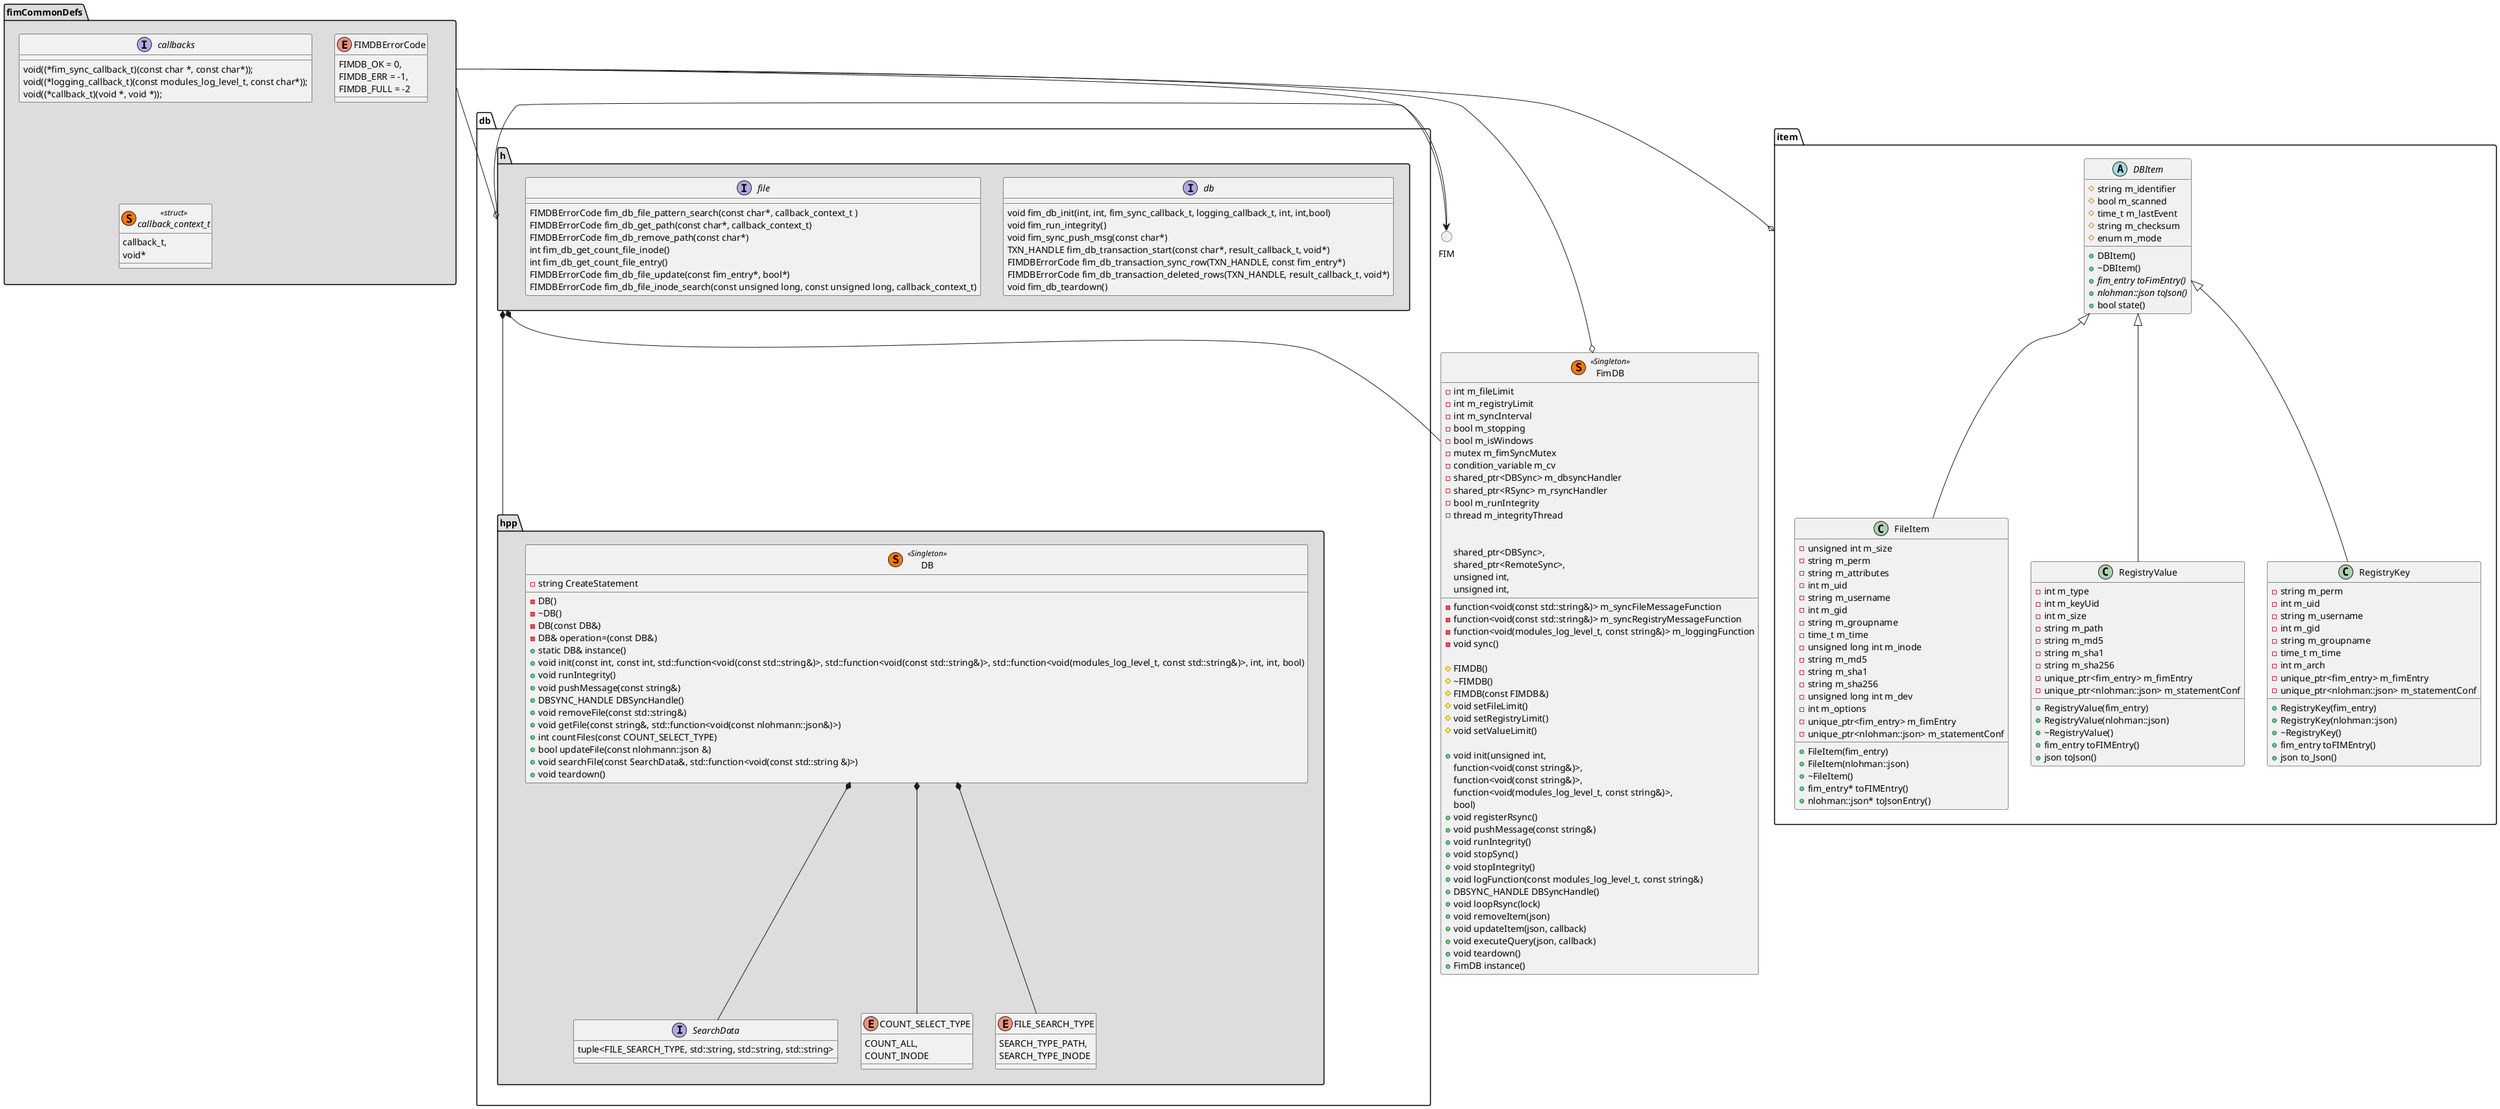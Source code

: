 @startuml db_class

package "fimCommonDefs" <<Folder>> #DDDDDD{
    interface callbacks{
        void((*fim_sync_callback_t)(const char *, const char*));
        void((*logging_callback_t)(const modules_log_level_t, const char*));
        void((*callback_t)(void *, void *));
    }
    enum FIMDBErrorCode {
        FIMDB_OK = 0,
        FIMDB_ERR = -1,
        FIMDB_FULL = -2
    }
    interface callback_context_t <<(S,#FF7700) struct>>{
        callback_t,
        void*
    }
}
package "item" <<Folder>> {
    abstract DBItem {
        # string m_identifier
        # bool m_scanned
        # time_t m_lastEvent
        # string m_checksum
        # enum m_mode

        + DBItem()
        + ~DBItem()
        + {abstract} fim_entry toFimEntry()
        + {abstract} nlohman::json toJson()
        + bool state()
    }

    class FileItem {
        - unsigned int m_size
        - string m_perm
        - string m_attributes
        - int m_uid
        - string m_username
        - int m_gid
        - string m_groupname
        - time_t m_time
        - unsigned long int m_inode
        - string m_md5
        - string m_sha1
        - string m_sha256
        - unsigned long int m_dev
        - int m_options
        - unique_ptr<fim_entry> m_fimEntry
        - unique_ptr<nlohman::json> m_statementConf

        + FileItem(fim_entry)
        + FileItem(nlohman::json)
        + ~FileItem()
        + fim_entry* toFIMEntry()
        + nlohman::json* toJsonEntry()
    }
    class "RegistryValue" {
        - int m_type
        - int m_keyUid
        - int m_size
        - string m_path
        - string m_md5
        - string m_sha1
        - string m_sha256
        - unique_ptr<fim_entry> m_fimEntry
        - unique_ptr<nlohman::json> m_statementConf

        + RegistryValue(fim_entry)
        + RegistryValue(nlohman::json)
        + ~RegistryValue()
        + fim_entry toFIMEntry()
        + json toJson()
    }
    class "RegistryKey" {
        - string m_perm
        - int m_uid
        - string m_username
        - int m_gid
        - string m_groupname
        - time_t m_time
        - int m_arch
        - unique_ptr<fim_entry> m_fimEntry
        - unique_ptr<nlohman::json> m_statementConf

        + RegistryKey(fim_entry)
        + RegistryKey(nlohman::json)
        + ~RegistryKey()
        + fim_entry toFIMEntry()
        + json to_Json()
    }
    DBItem <|-- FileItem
    DBItem <|-- RegistryValue
    DBItem <|-- RegistryKey
}
class "FimDB"  <<(S,#FF7700) Singleton>> {
    - int m_fileLimit
    - int m_registryLimit
    - int m_syncInterval
    - bool m_stopping
    - bool m_isWindows
    - mutex m_fimSyncMutex
    - condition_variable m_cv
    - shared_ptr<DBSync> m_dbsyncHandler
    - shared_ptr<RSync> m_rsyncHandler
    - function<void(const std::string&)> m_syncFileMessageFunction
    - function<void(const std::string&)> m_syncRegistryMessageFunction
    - function<void(modules_log_level_t, const string&)> m_loggingFunction
    - bool m_runIntegrity
    - thread m_integrityThread
    - void sync()

    # FIMDB()
    # ~FIMDB()
    # FIMDB(const FIMDB&)
    # void setFileLimit()
    # void setRegistryLimit()
    # void setValueLimit()

    + void init(unsigned int,
                function<void(const string&)>,
                function<void(const string&)>,
                function<void(modules_log_level_t, const string&)>,
                shared_ptr<DBSync>,
                shared_ptr<RemoteSync>,
                unsigned int,
                unsigned int,
                bool)
    + void registerRsync()
    + void pushMessage(const string&)
    + void runIntegrity()
    + void stopSync()
    + void stopIntegrity()
    + void logFunction(const modules_log_level_t, const string&)
    + DBSYNC_HANDLE DBSyncHandle()
    + void loopRsync(lock)
    + void removeItem(json)
    + void updateItem(json, callback)
    + void executeQuery(json, callback)
    + void teardown()
    + FimDB instance()
}
package "db.hpp" <<Folder>> #DDDDDD{
    class DB <<(S,#FF7700) Singleton>>{
        - DB()
        - ~DB()
        - DB(const DB&)
        - DB& operation=(const DB&)
        - string CreateStatement

        + static DB& instance()
        + void init(const int, const int, std::function<void(const std::string&)>, std::function<void(const std::string&)>, std::function<void(modules_log_level_t, const std::string&)>, int, int, bool)
        + void runIntegrity()
        + void pushMessage(const string&)
        + DBSYNC_HANDLE DBSyncHandle()
        + void removeFile(const std::string&)
        + void getFile(const string&, std::function<void(const nlohmann::json&)>)
        + int countFiles(const COUNT_SELECT_TYPE)
        + bool updateFile(const nlohmann::json &)
        + void searchFile(const SearchData&, std::function<void(const std::string &)>)
        + void teardown()
    }
    interface SearchData{
        tuple<FILE_SEARCH_TYPE, std::string, std::string, std::string>
    }
    enum COUNT_SELECT_TYPE {
        COUNT_ALL,
        COUNT_INODE
    }
    enum FILE_SEARCH_TYPE {
        SEARCH_TYPE_PATH,
        SEARCH_TYPE_INODE
    }
    DB *-- SearchData
    DB *-- COUNT_SELECT_TYPE
    DB *-- FILE_SEARCH_TYPE
}
package "db.h" <<Folder>> #DDDDDD{
    interface db {
        void fim_db_init(int, int, fim_sync_callback_t, logging_callback_t, int, int,bool)
        void fim_run_integrity()
        void fim_sync_push_msg(const char*)
        TXN_HANDLE fim_db_transaction_start(const char*, result_callback_t, void*)
        FIMDBErrorCode fim_db_transaction_sync_row(TXN_HANDLE, const fim_entry*)
        FIMDBErrorCode fim_db_transaction_deleted_rows(TXN_HANDLE, result_callback_t, void*)
        void fim_db_teardown()
    }
    interface file {
        FIMDBErrorCode fim_db_file_pattern_search(const char*, callback_context_t )
        FIMDBErrorCode fim_db_get_path(const char*, callback_context_t)
        FIMDBErrorCode fim_db_remove_path(const char*)
        int fim_db_get_count_file_inode()
        int fim_db_get_count_file_entry()
        FIMDBErrorCode fim_db_file_update(const fim_entry*, bool*)
        FIMDBErrorCode fim_db_file_inode_search(const unsigned long, const unsigned long, callback_context_t)
    }
}

circle FIM
db.h => FIM
fimCommonDefs => FIM
db.h *-- db.hpp
db.h *-- FimDB
fimCommonDefs --o db.h
fimCommonDefs --o item
fimCommonDefs --o FimDB
@enduml
